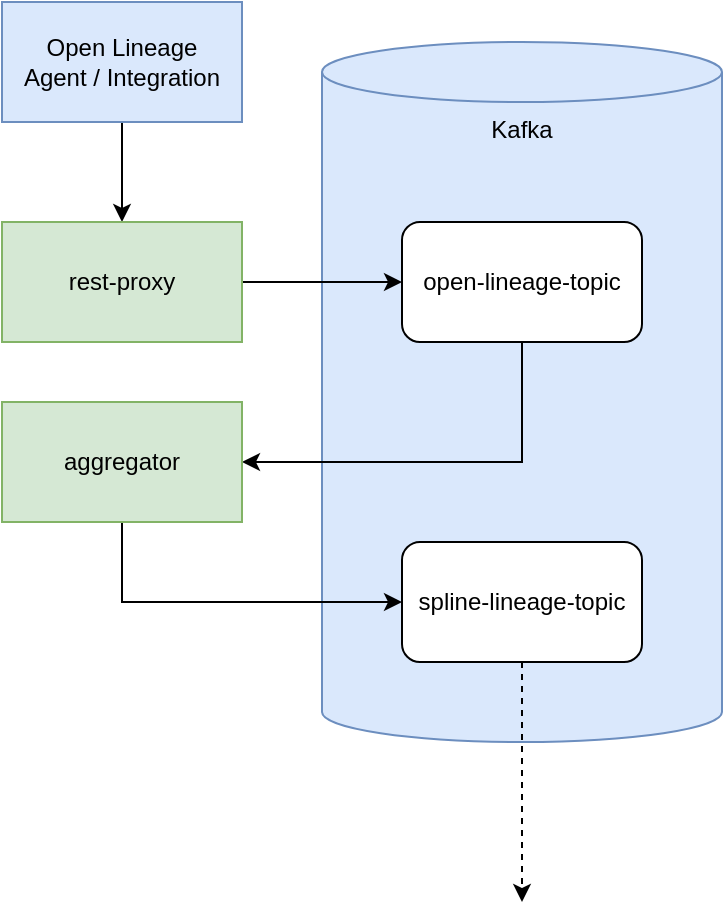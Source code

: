 <mxfile version="17.4.2" type="device"><diagram id="DXTwFBCAa3TFURfCA30k" name="Page-1"><mxGraphModel dx="2066" dy="1126" grid="1" gridSize="10" guides="1" tooltips="1" connect="1" arrows="1" fold="1" page="1" pageScale="1" pageWidth="827" pageHeight="1169" math="0" shadow="0"><root><mxCell id="0"/><mxCell id="1" parent="0"/><mxCell id="Q26olLRl3SkLt5KFM4ID-1" value="Kafka" style="shape=cylinder3;whiteSpace=wrap;html=1;boundedLbl=1;backgroundOutline=1;size=15;align=center;verticalAlign=top;horizontal=1;fillColor=#dae8fc;strokeColor=#6c8ebf;" parent="1" vertex="1"><mxGeometry x="200" y="50" width="200" height="350" as="geometry"/></mxCell><mxCell id="Q26olLRl3SkLt5KFM4ID-7" style="edgeStyle=orthogonalEdgeStyle;rounded=0;orthogonalLoop=1;jettySize=auto;html=1;" parent="1" source="Q26olLRl3SkLt5KFM4ID-2" target="Q26olLRl3SkLt5KFM4ID-3" edge="1"><mxGeometry relative="1" as="geometry"/></mxCell><mxCell id="Q26olLRl3SkLt5KFM4ID-2" value="Open Lineage &lt;br&gt;Agent / Integration" style="rounded=0;whiteSpace=wrap;html=1;fillColor=#dae8fc;strokeColor=#6c8ebf;" parent="1" vertex="1"><mxGeometry x="40" y="30" width="120" height="60" as="geometry"/></mxCell><mxCell id="Q26olLRl3SkLt5KFM4ID-8" style="edgeStyle=orthogonalEdgeStyle;rounded=0;orthogonalLoop=1;jettySize=auto;html=1;" parent="1" source="Q26olLRl3SkLt5KFM4ID-3" target="Q26olLRl3SkLt5KFM4ID-4" edge="1"><mxGeometry relative="1" as="geometry"/></mxCell><mxCell id="Q26olLRl3SkLt5KFM4ID-3" value="rest-proxy" style="rounded=0;whiteSpace=wrap;html=1;fillColor=#d5e8d4;strokeColor=#82b366;" parent="1" vertex="1"><mxGeometry x="40" y="140" width="120" height="60" as="geometry"/></mxCell><mxCell id="Q26olLRl3SkLt5KFM4ID-10" style="edgeStyle=orthogonalEdgeStyle;rounded=0;orthogonalLoop=1;jettySize=auto;html=1;entryX=1;entryY=0.5;entryDx=0;entryDy=0;" parent="1" source="Q26olLRl3SkLt5KFM4ID-4" target="Q26olLRl3SkLt5KFM4ID-9" edge="1"><mxGeometry relative="1" as="geometry"><Array as="points"><mxPoint x="300" y="260"/></Array></mxGeometry></mxCell><mxCell id="Q26olLRl3SkLt5KFM4ID-4" value="open-lineage-topic" style="rounded=1;whiteSpace=wrap;html=1;" parent="1" vertex="1"><mxGeometry x="240" y="140" width="120" height="60" as="geometry"/></mxCell><mxCell id="95hXewfG4gTmBOTpeMPb-1" style="edgeStyle=orthogonalEdgeStyle;rounded=0;orthogonalLoop=1;jettySize=auto;html=1;dashed=1;" edge="1" parent="1" source="Q26olLRl3SkLt5KFM4ID-5"><mxGeometry relative="1" as="geometry"><mxPoint x="300" y="480" as="targetPoint"/></mxGeometry></mxCell><mxCell id="Q26olLRl3SkLt5KFM4ID-5" value="spline-lineage-topic" style="rounded=1;whiteSpace=wrap;html=1;" parent="1" vertex="1"><mxGeometry x="240" y="300" width="120" height="60" as="geometry"/></mxCell><mxCell id="Q26olLRl3SkLt5KFM4ID-11" style="edgeStyle=orthogonalEdgeStyle;rounded=0;orthogonalLoop=1;jettySize=auto;html=1;" parent="1" source="Q26olLRl3SkLt5KFM4ID-9" target="Q26olLRl3SkLt5KFM4ID-5" edge="1"><mxGeometry relative="1" as="geometry"><Array as="points"><mxPoint x="100" y="330"/></Array></mxGeometry></mxCell><mxCell id="Q26olLRl3SkLt5KFM4ID-9" value="aggregator" style="rounded=0;whiteSpace=wrap;html=1;fillColor=#d5e8d4;strokeColor=#82b366;" parent="1" vertex="1"><mxGeometry x="40" y="230" width="120" height="60" as="geometry"/></mxCell></root></mxGraphModel></diagram></mxfile>